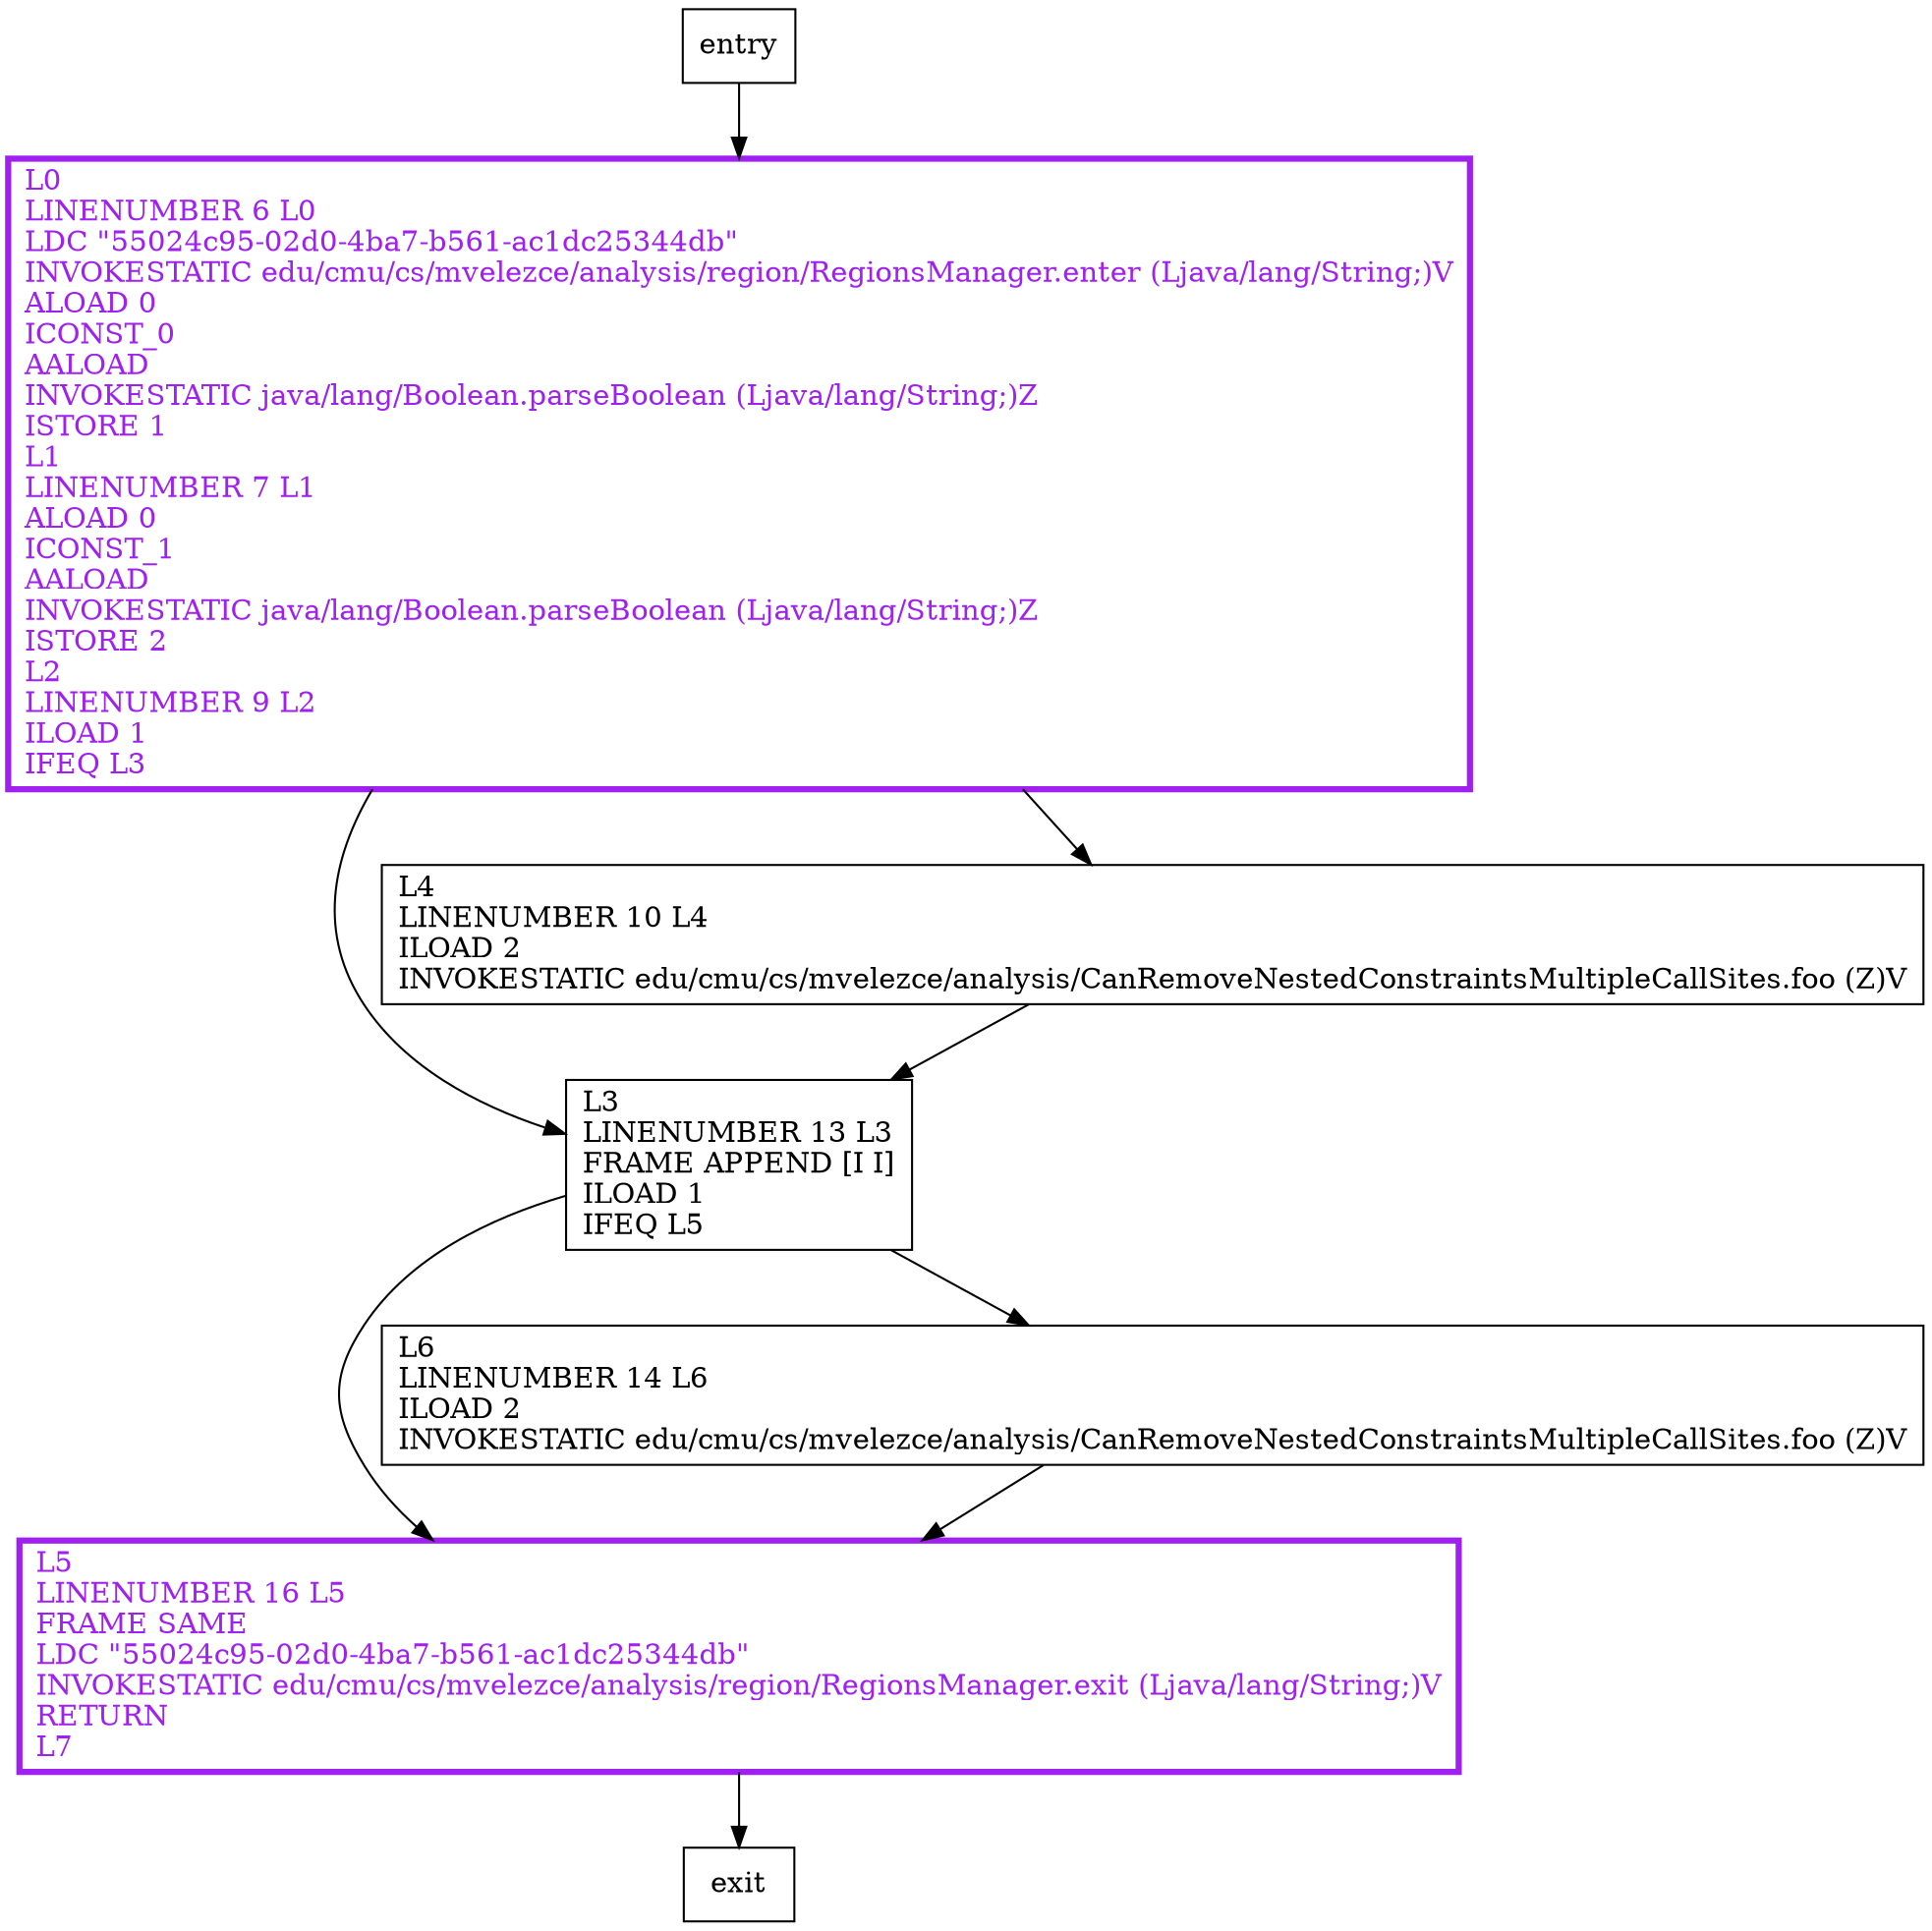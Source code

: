 digraph main {
node [shape=record];
1843154062 [label="L0\lLINENUMBER 6 L0\lLDC \"55024c95-02d0-4ba7-b561-ac1dc25344db\"\lINVOKESTATIC edu/cmu/cs/mvelezce/analysis/region/RegionsManager.enter (Ljava/lang/String;)V\lALOAD 0\lICONST_0\lAALOAD\lINVOKESTATIC java/lang/Boolean.parseBoolean (Ljava/lang/String;)Z\lISTORE 1\lL1\lLINENUMBER 7 L1\lALOAD 0\lICONST_1\lAALOAD\lINVOKESTATIC java/lang/Boolean.parseBoolean (Ljava/lang/String;)Z\lISTORE 2\lL2\lLINENUMBER 9 L2\lILOAD 1\lIFEQ L3\l"];
1557349824 [label="L3\lLINENUMBER 13 L3\lFRAME APPEND [I I]\lILOAD 1\lIFEQ L5\l"];
587378354 [label="L5\lLINENUMBER 16 L5\lFRAME SAME\lLDC \"55024c95-02d0-4ba7-b561-ac1dc25344db\"\lINVOKESTATIC edu/cmu/cs/mvelezce/analysis/region/RegionsManager.exit (Ljava/lang/String;)V\lRETURN\lL7\l"];
1824734518 [label="L4\lLINENUMBER 10 L4\lILOAD 2\lINVOKESTATIC edu/cmu/cs/mvelezce/analysis/CanRemoveNestedConstraintsMultipleCallSites.foo (Z)V\l"];
750075798 [label="L6\lLINENUMBER 14 L6\lILOAD 2\lINVOKESTATIC edu/cmu/cs/mvelezce/analysis/CanRemoveNestedConstraintsMultipleCallSites.foo (Z)V\l"];
entry;
exit;
1843154062 -> 1557349824;
1843154062 -> 1824734518;
entry -> 1843154062;
1557349824 -> 587378354;
1557349824 -> 750075798;
587378354 -> exit;
1824734518 -> 1557349824;
750075798 -> 587378354;
1843154062[fontcolor="purple", penwidth=3, color="purple"];
587378354[fontcolor="purple", penwidth=3, color="purple"];
}
